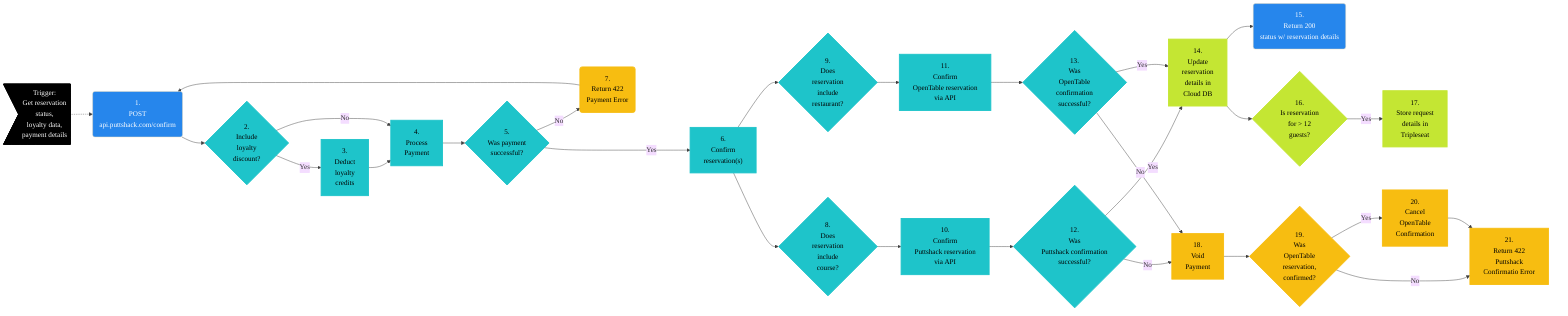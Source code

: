 %%{init: {'theme': 'base', 'themeVariables': { 'lineColor': '#404040'}, 'fontFamily': 'Montserrat', 'fontSize': 10}}%%

        %% Puttshack Payment Workflow
        %% Ref: https://miro.com/app/board/o9J_l6gQYVA=/
        %% Author Shaloo Shalini <shalz@hotmail.com>

        graph LR
          Node0>"Trigger: <br/> Get reservation <br/>status, <br/>loyalty data, <br/>payment details"]:::wfref
          Node1("1. <br/> POST <br/> api.puttshack.com/confirm"):::apinodefill
          Node2{"2. <br/> Include <br/> loyalty <br/> discount?"}:::descfillcyan
          Node3["3. <br/> Deduct <br/> loyalty <br/> credits"]:::descfillcyan
          Node4["4. <br/> Process <br/> Payment"]:::descfillcyan
          Node5{"5. <br/> Was payment <br/> successful?"}:::descfillcyan
          Node6["6. <br/> Confirm <br/> reservation(s)"]:::descfillcyan
          Node7("7. <br/> Return 422<br/> Payment Error"):::descfillor
          Node8{"8. <br/> Does <br/> reservation <br/> include <br/> course?"}:::descfillcyan
          Node9{"9. <br/> Does <br/>reservation <br/> include <br/> restaurant?"}:::descfillcyan
          Node10["10. <br/> Confirm <br/> Puttshack reservation <br/>via API"]:::descfillcyan
          Node11["11. <br/> Confirm <br/> OpenTable reservation <br/>via API"]:::descfillcyan
          Node12{"12. <br/> Was <br/> Puttshack confirmation <br/> successful?"}:::descfillcyan
          Node13{"13. <br/> Was <br/> OpenTable <br/> confirmation <br/> successful?"}:::descfillcyan
          Node14["14. <br/> Update <br/> reservation <br/> details in<br/> Cloud DB"]:::descfill
          Node15("15. <br/> Return 200 <br/> status w/ reservation details"):::apinodefill
          Node16{"16. <br/> Is reservation <br/> for > 12 <br/> guests?"}:::descfill
          Node17["17. <br/> Store request <br/> details in <br/> Tripleseat "]:::descfill
          Node18["18. <br/> Void <br/> Payment"]:::descfillor
          Node19{"19. <br/>Was <br/> OpenTable <br/> reservation, <br/> confirmed?"}:::descfillor
          Node20["20. <br/> Cancel <br/> OpenTable <br/> Confirmation"]:::descfillor
          Node21["21. <br/> Return 422 <br/> Puttshack <br/> Confirmatio Error"]:::descfillor

          Node0 -.-> Node1
          Node1 --> Node2 -- Yes --> Node3 --> Node4
          Node2 -- No --> Node4 --> Node5 -- No --> Node7 --> Node1
          Node5 -- Yes ----> Node6
          Node6 --> Node8 --> Node10 --> Node12 -- Yes --> Node14
          Node6 --> Node9 --> Node11 --> Node13 -- Yes --> Node14
          Node14 --> Node15
          Node14 --> Node16 -- Yes --> Node17
          Node12 -- No --> Node18
          Node13 -- No --> Node18
          Node18 --> Node19
          Node19 -- Yes --> Node20
          Node19 -- No --> Node21
          Node20 --> Node21

          classDef wfref fill:black,stroke:black,color:white,stroke-width:2px
          classDef apinodefill fill:#2686ec,stroke:2686ec,color:white,stroke-width:1px
          classDef subgraphfill fill:white,stroke:white,color:black,stroke-width:1px
          classDef descfill fill:#c4e633,stroke:#c4e633,color:black,stroke-width:2px
          classDef descfillcyan fill:#1ec4ca,stroke:#1ec4ca,color:black,stroke-width:2px
          classDef descfillor fill:#f7bd11,stroke:#f7bd11,color:black,stroke-width:2px
          class a subgraphfill
          class b subgraphfill
          class c subgraphfill
          class d subgraphfill